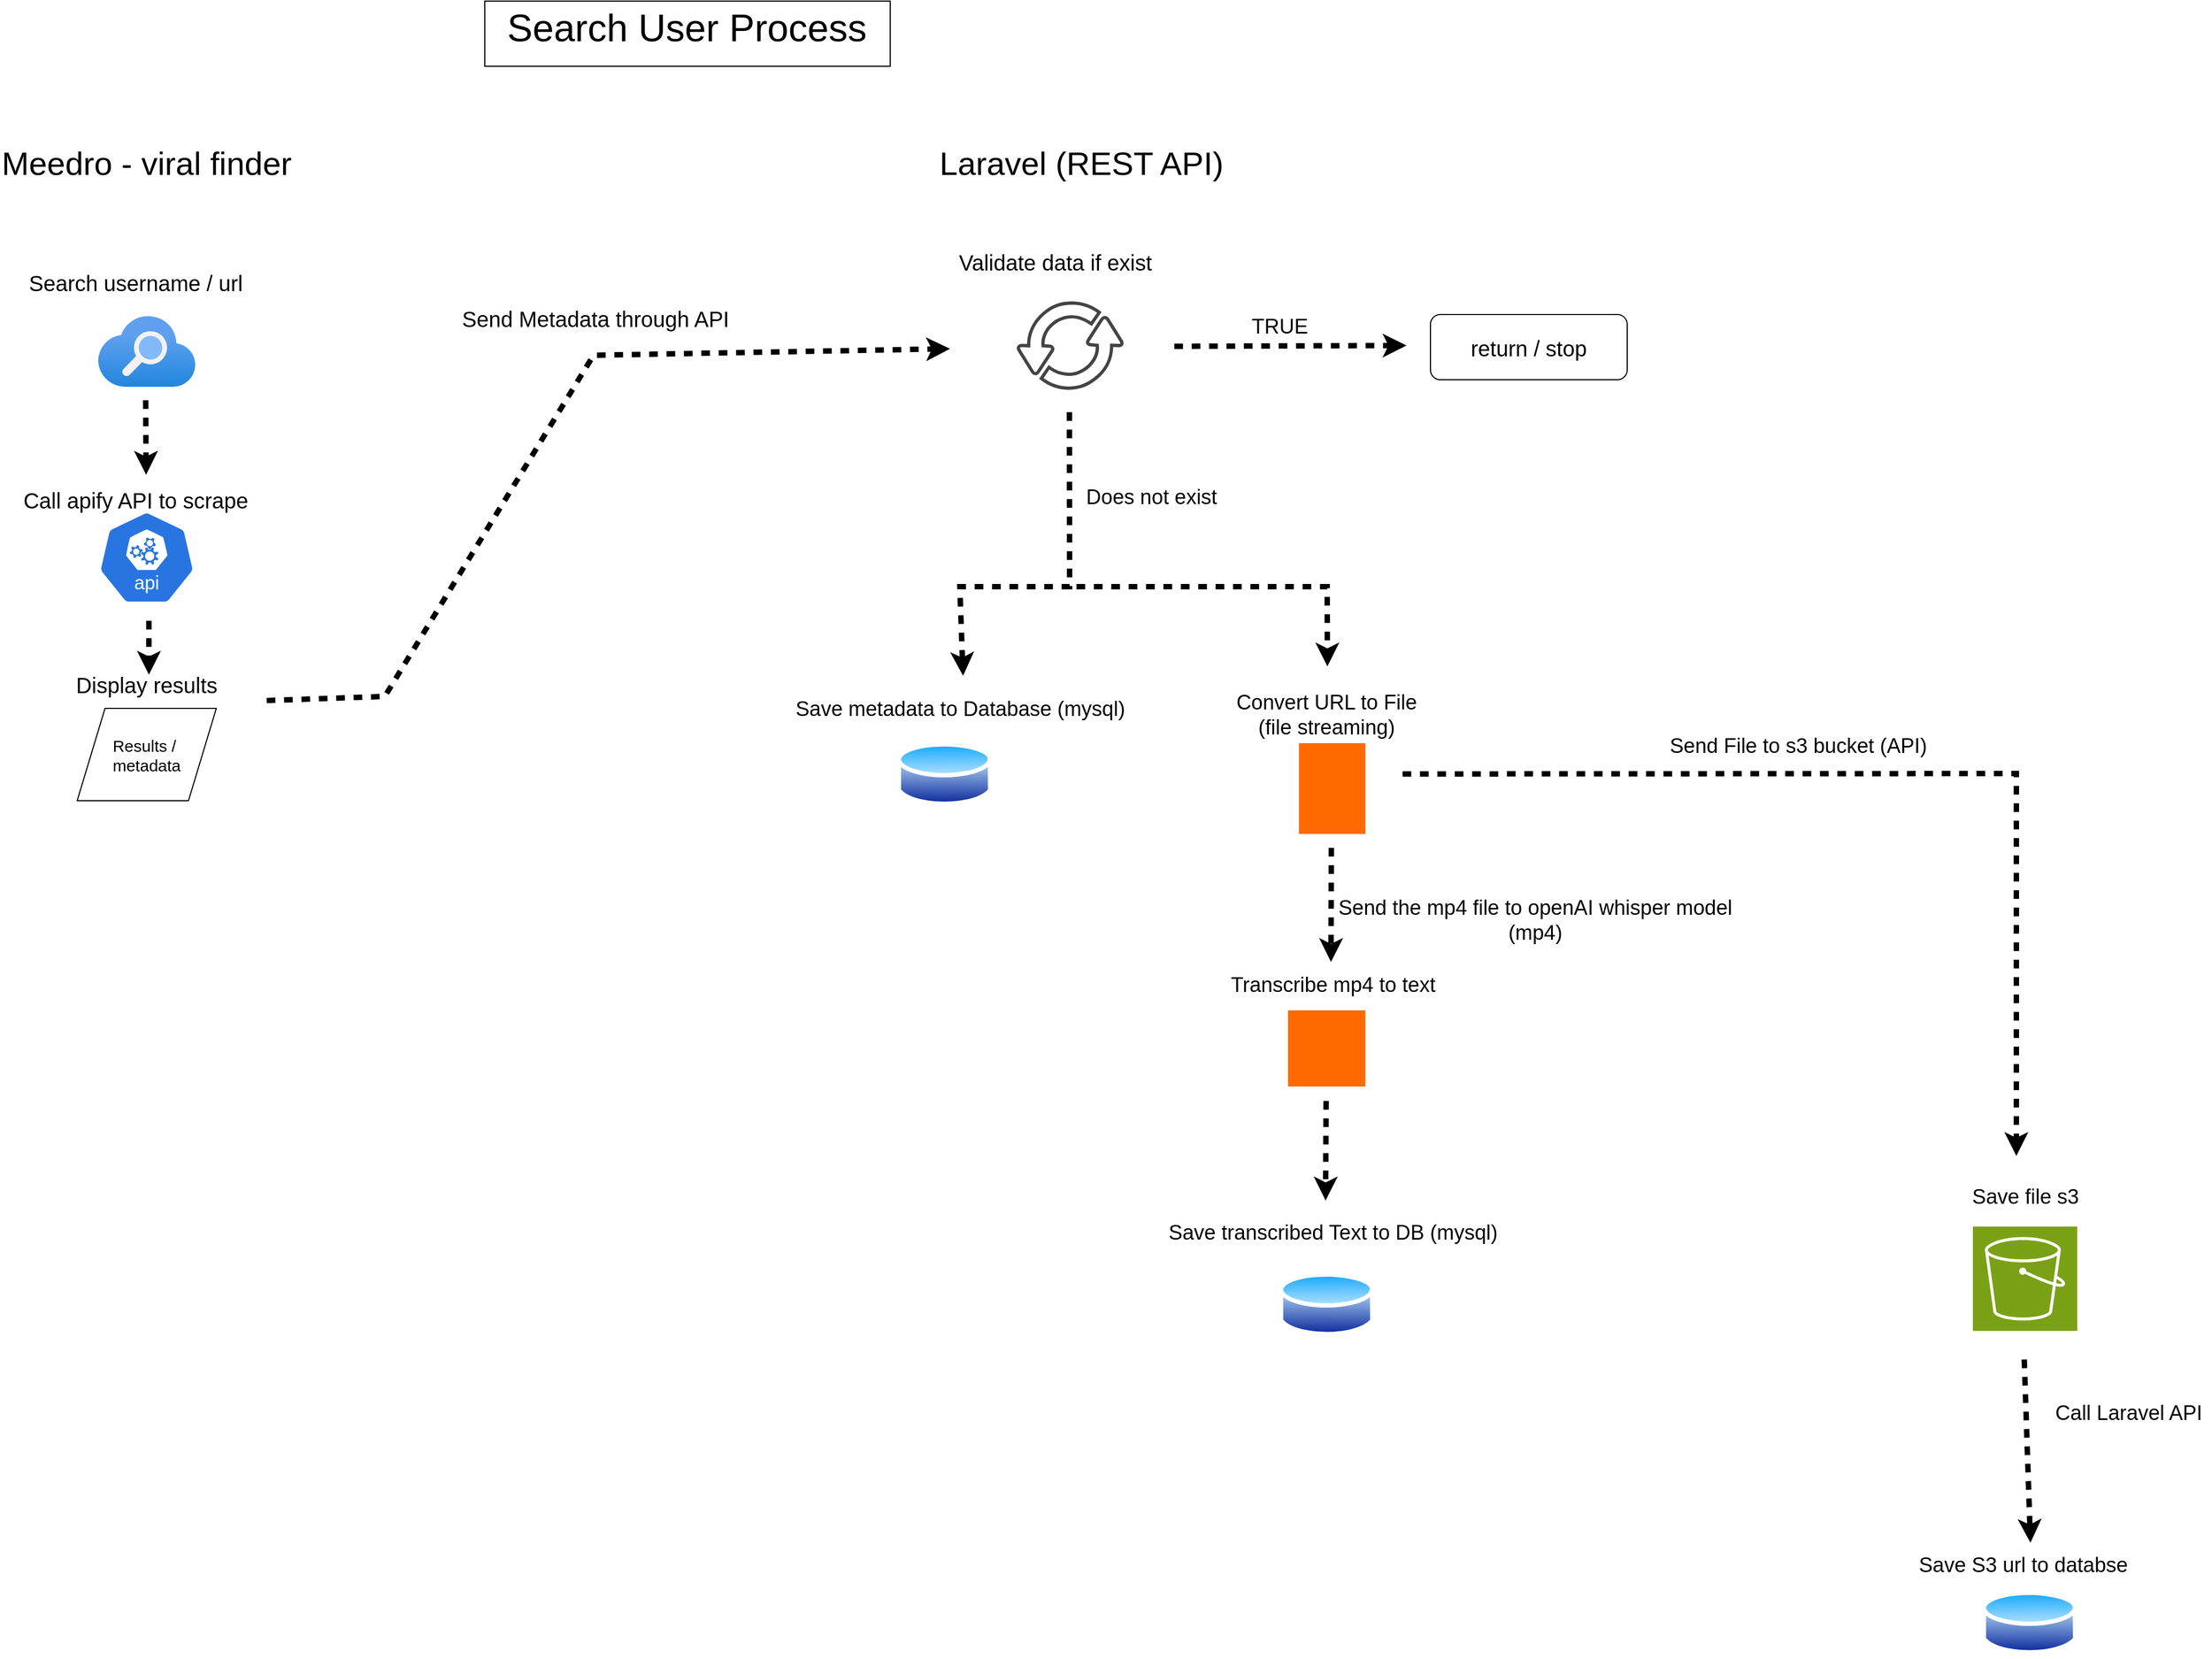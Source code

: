 <mxfile version="26.2.14">
  <diagram name="Page-1" id="h61SVVntLW2SpJuhT1aK">
    <mxGraphModel dx="2852" dy="1522" grid="0" gridSize="10" guides="1" tooltips="1" connect="1" arrows="1" fold="1" page="1" pageScale="1" pageWidth="5000" pageHeight="2000" math="0" shadow="0">
      <root>
        <mxCell id="0" />
        <mxCell id="1" parent="0" />
        <mxCell id="o0v9pR_ql7v2SHRatpIa-1" value="&lt;font style=&quot;font-size: 30px;&quot;&gt;Meedro - viral finder&lt;/font&gt;" style="text;html=1;align=center;verticalAlign=middle;whiteSpace=wrap;rounded=0;" parent="1" vertex="1">
          <mxGeometry x="1910" y="180" width="270" height="30" as="geometry" />
        </mxCell>
        <mxCell id="o0v9pR_ql7v2SHRatpIa-2" value="&lt;font style=&quot;font-size: 30px;&quot;&gt;Laravel (REST API)&lt;/font&gt;" style="text;html=1;align=center;verticalAlign=middle;whiteSpace=wrap;rounded=0;" parent="1" vertex="1">
          <mxGeometry x="2770" y="180" width="270" height="30" as="geometry" />
        </mxCell>
        <mxCell id="o0v9pR_ql7v2SHRatpIa-3" value="" style="image;aspect=fixed;html=1;points=[];align=center;fontSize=12;image=img/lib/azure2/app_services/Search_Services.svg;" parent="1" vertex="1">
          <mxGeometry x="2000" y="336" width="90" height="65.01" as="geometry" />
        </mxCell>
        <mxCell id="o0v9pR_ql7v2SHRatpIa-4" value="" style="image;aspect=fixed;perimeter=ellipsePerimeter;html=1;align=center;shadow=0;dashed=0;spacingTop=3;image=img/lib/active_directory/database.svg;" parent="1" vertex="1">
          <mxGeometry x="2735" y="725" width="87.84" height="65" as="geometry" />
        </mxCell>
        <mxCell id="o0v9pR_ql7v2SHRatpIa-5" value="" style="endArrow=classic;html=1;rounded=0;flowAnimation=1;strokeWidth=5;exitX=1;exitY=1;exitDx=0;exitDy=0;" parent="1" source="o0v9pR_ql7v2SHRatpIa-15" edge="1">
          <mxGeometry width="50" height="50" relative="1" as="geometry">
            <mxPoint x="2118" y="699" as="sourcePoint" />
            <mxPoint x="2784" y="366" as="targetPoint" />
            <Array as="points">
              <mxPoint x="2264" y="686" />
              <mxPoint x="2456" y="372" />
            </Array>
          </mxGeometry>
        </mxCell>
        <mxCell id="o0v9pR_ql7v2SHRatpIa-6" value="Search username / url" style="text;html=1;align=center;verticalAlign=middle;whiteSpace=wrap;rounded=0;fontSize=20;" parent="1" vertex="1">
          <mxGeometry x="1930" y="290" width="210" height="30" as="geometry" />
        </mxCell>
        <mxCell id="o0v9pR_ql7v2SHRatpIa-7" value="" style="aspect=fixed;sketch=0;html=1;dashed=0;whitespace=wrap;verticalLabelPosition=bottom;verticalAlign=top;fillColor=#2875E2;strokeColor=#ffffff;points=[[0.005,0.63,0],[0.1,0.2,0],[0.9,0.2,0],[0.5,0,0],[0.995,0.63,0],[0.72,0.99,0],[0.5,1,0],[0.28,0.99,0]];shape=mxgraph.kubernetes.icon2;kubernetesLabel=1;prIcon=api" parent="1" vertex="1">
          <mxGeometry x="2000" y="515" width="90" height="86.4" as="geometry" />
        </mxCell>
        <mxCell id="o0v9pR_ql7v2SHRatpIa-8" value="" style="endArrow=classic;html=1;rounded=0;flowAnimation=1;strokeWidth=5;" parent="1" edge="1">
          <mxGeometry width="50" height="50" relative="1" as="geometry">
            <mxPoint x="2044" y="408" as="sourcePoint" />
            <mxPoint x="2044.42" y="482" as="targetPoint" />
          </mxGeometry>
        </mxCell>
        <mxCell id="o0v9pR_ql7v2SHRatpIa-9" value="Call apify API to scrape" style="text;html=1;align=center;verticalAlign=middle;whiteSpace=wrap;rounded=0;fontSize=20;" parent="1" vertex="1">
          <mxGeometry x="1930" y="490" width="210" height="30" as="geometry" />
        </mxCell>
        <mxCell id="o0v9pR_ql7v2SHRatpIa-10" value="&lt;font style=&quot;font-size: 15px;&quot;&gt;Results /&amp;nbsp;&lt;/font&gt;&lt;div&gt;&lt;font style=&quot;font-size: 15px;&quot;&gt;metadata&lt;/font&gt;&lt;/div&gt;" style="shape=parallelogram;perimeter=parallelogramPerimeter;whiteSpace=wrap;html=1;dashed=0;" parent="1" vertex="1">
          <mxGeometry x="1981" y="697" width="128" height="85" as="geometry" />
        </mxCell>
        <mxCell id="o0v9pR_ql7v2SHRatpIa-11" value="" style="endArrow=classic;html=1;rounded=0;flowAnimation=1;strokeWidth=5;" parent="1" edge="1">
          <mxGeometry width="50" height="50" relative="1" as="geometry">
            <mxPoint x="2047" y="611" as="sourcePoint" />
            <mxPoint x="2047" y="666" as="targetPoint" />
          </mxGeometry>
        </mxCell>
        <mxCell id="o0v9pR_ql7v2SHRatpIa-12" value="" style="sketch=0;pointerEvents=1;shadow=0;dashed=0;html=1;strokeColor=none;fillColor=#434445;aspect=fixed;labelPosition=center;verticalLabelPosition=bottom;verticalAlign=top;align=center;outlineConnect=0;shape=mxgraph.vvd.business_continuity_data_protection;" parent="1" vertex="1">
          <mxGeometry x="2845.11" y="322" width="98.84" height="85" as="geometry" />
        </mxCell>
        <mxCell id="o0v9pR_ql7v2SHRatpIa-14" value="&lt;font style=&quot;font-size: 20px;&quot;&gt;Send Metadata through API&lt;/font&gt;" style="text;html=1;align=center;verticalAlign=middle;whiteSpace=wrap;rounded=0;rotation=0;fontSize=15;" parent="1" vertex="1">
          <mxGeometry x="2287" y="306" width="341.87" height="64" as="geometry" />
        </mxCell>
        <mxCell id="o0v9pR_ql7v2SHRatpIa-15" value="Display results" style="text;html=1;align=center;verticalAlign=middle;whiteSpace=wrap;rounded=0;fontSize=20;" parent="1" vertex="1">
          <mxGeometry x="1940" y="660" width="210" height="30" as="geometry" />
        </mxCell>
        <mxCell id="o0v9pR_ql7v2SHRatpIa-16" value="&lt;font style=&quot;font-size: 20px;&quot;&gt;Validate data if exist&lt;/font&gt;" style="text;html=1;align=center;verticalAlign=middle;whiteSpace=wrap;rounded=0;rotation=0;fontSize=15;" parent="1" vertex="1">
          <mxGeometry x="2710" y="254" width="341.87" height="64" as="geometry" />
        </mxCell>
        <mxCell id="o0v9pR_ql7v2SHRatpIa-18" value="" style="endArrow=classic;html=1;rounded=0;flowAnimation=1;strokeWidth=5;" parent="1" edge="1">
          <mxGeometry width="50" height="50" relative="1" as="geometry">
            <mxPoint x="2985" y="363.79" as="sourcePoint" />
            <mxPoint x="3204" y="363" as="targetPoint" />
          </mxGeometry>
        </mxCell>
        <mxCell id="o0v9pR_ql7v2SHRatpIa-19" value="&lt;font style=&quot;font-size: 20px;&quot;&gt;return / stop&lt;/font&gt;" style="rounded=1;whiteSpace=wrap;html=1;" parent="1" vertex="1">
          <mxGeometry x="3226" y="334.5" width="181" height="60" as="geometry" />
        </mxCell>
        <mxCell id="o0v9pR_ql7v2SHRatpIa-20" value="&lt;font style=&quot;font-size: 19px;&quot;&gt;TRUE&lt;/font&gt;" style="text;html=1;align=center;verticalAlign=middle;resizable=0;points=[];autosize=1;strokeColor=none;fillColor=none;" parent="1" vertex="1">
          <mxGeometry x="3051.87" y="328" width="70" height="35" as="geometry" />
        </mxCell>
        <mxCell id="o0v9pR_ql7v2SHRatpIa-21" value="" style="endArrow=classic;html=1;rounded=0;flowAnimation=1;strokeWidth=5;" parent="1" edge="1">
          <mxGeometry width="50" height="50" relative="1" as="geometry">
            <mxPoint x="2893.82" y="419" as="sourcePoint" />
            <mxPoint x="2796" y="667" as="targetPoint" />
            <Array as="points">
              <mxPoint x="2894" y="585" />
              <mxPoint x="2793" y="585" />
            </Array>
          </mxGeometry>
        </mxCell>
        <mxCell id="o0v9pR_ql7v2SHRatpIa-22" value="&lt;font style=&quot;font-size: 19px;&quot;&gt;Does not exist&lt;/font&gt;" style="text;html=1;align=center;verticalAlign=middle;resizable=0;points=[];autosize=1;strokeColor=none;fillColor=none;" parent="1" vertex="1">
          <mxGeometry x="2900" y="485" width="138" height="35" as="geometry" />
        </mxCell>
        <mxCell id="o0v9pR_ql7v2SHRatpIa-23" value="&lt;font style=&quot;font-size: 19px;&quot;&gt;Save metadata to Database (mysql)&lt;/font&gt;" style="text;html=1;align=center;verticalAlign=middle;resizable=0;points=[];autosize=1;strokeColor=none;fillColor=none;" parent="1" vertex="1">
          <mxGeometry x="2632" y="680" width="321" height="35" as="geometry" />
        </mxCell>
        <mxCell id="o0v9pR_ql7v2SHRatpIa-26" value="" style="endArrow=classic;html=1;rounded=0;flowAnimation=1;strokeWidth=5;" parent="1" edge="1">
          <mxGeometry width="50" height="50" relative="1" as="geometry">
            <mxPoint x="2895" y="585" as="sourcePoint" />
            <mxPoint x="3131.18" y="658.4" as="targetPoint" />
            <Array as="points">
              <mxPoint x="3131" y="585" />
            </Array>
          </mxGeometry>
        </mxCell>
        <mxCell id="o0v9pR_ql7v2SHRatpIa-27" value="" style="points=[];aspect=fixed;html=1;align=center;shadow=0;dashed=0;fillColor=#FF6A00;strokeColor=none;shape=mxgraph.alibaba_cloud.multimediaai;" parent="1" vertex="1">
          <mxGeometry x="3094.92" y="974.95" width="71.17" height="70.1" as="geometry" />
        </mxCell>
        <mxCell id="o0v9pR_ql7v2SHRatpIa-28" value="&lt;font style=&quot;font-size: 19px;&quot;&gt;Transcribe mp4 to text&lt;/font&gt;" style="text;html=1;align=center;verticalAlign=middle;resizable=0;points=[];autosize=1;strokeColor=none;fillColor=none;" parent="1" vertex="1">
          <mxGeometry x="3032.54" y="934" width="206" height="35" as="geometry" />
        </mxCell>
        <mxCell id="o0v9pR_ql7v2SHRatpIa-29" value="" style="points=[];aspect=fixed;html=1;align=center;shadow=0;dashed=0;fillColor=#FF6A00;strokeColor=none;shape=mxgraph.alibaba_cloud.cvc_cloud_video_conferencing;" parent="1" vertex="1">
          <mxGeometry x="3105" y="729" width="61.09" height="83.6" as="geometry" />
        </mxCell>
        <mxCell id="o0v9pR_ql7v2SHRatpIa-30" value="&lt;font style=&quot;font-size: 19px;&quot;&gt;Convert URL to File&lt;/font&gt;&lt;div&gt;&lt;span style=&quot;font-size: 19px;&quot;&gt;(file streaming)&lt;/span&gt;&lt;/div&gt;" style="text;html=1;align=center;verticalAlign=middle;resizable=0;points=[];autosize=1;strokeColor=none;fillColor=none;" parent="1" vertex="1">
          <mxGeometry x="3038" y="674" width="184" height="58" as="geometry" />
        </mxCell>
        <mxCell id="o0v9pR_ql7v2SHRatpIa-31" value="" style="endArrow=classic;html=1;rounded=0;flowAnimation=1;strokeWidth=5;entryX=0.495;entryY=-0.102;entryDx=0;entryDy=0;entryPerimeter=0;" parent="1" target="o0v9pR_ql7v2SHRatpIa-28" edge="1">
          <mxGeometry width="50" height="50" relative="1" as="geometry">
            <mxPoint x="3134.83" y="820" as="sourcePoint" />
            <mxPoint x="3135" y="906" as="targetPoint" />
          </mxGeometry>
        </mxCell>
        <mxCell id="o0v9pR_ql7v2SHRatpIa-32" value="&lt;font style=&quot;font-size: 19px;&quot;&gt;Send the mp4 file to openAI whisper model&lt;/font&gt;&lt;div&gt;&lt;font style=&quot;font-size: 19px;&quot;&gt;(mp4)&lt;/font&gt;&lt;/div&gt;" style="text;html=1;align=center;verticalAlign=middle;resizable=0;points=[];autosize=1;strokeColor=none;fillColor=none;" parent="1" vertex="1">
          <mxGeometry x="3132" y="863" width="380" height="58" as="geometry" />
        </mxCell>
        <mxCell id="o0v9pR_ql7v2SHRatpIa-33" value="" style="endArrow=classic;html=1;rounded=0;flowAnimation=1;strokeWidth=5;" parent="1" edge="1">
          <mxGeometry width="50" height="50" relative="1" as="geometry">
            <mxPoint x="3130" y="1053" as="sourcePoint" />
            <mxPoint x="3129.51" y="1150" as="targetPoint" />
          </mxGeometry>
        </mxCell>
        <mxCell id="o0v9pR_ql7v2SHRatpIa-34" value="" style="image;aspect=fixed;perimeter=ellipsePerimeter;html=1;align=center;shadow=0;dashed=0;spacingTop=3;image=img/lib/active_directory/database.svg;" parent="1" vertex="1">
          <mxGeometry x="3086.59" y="1213" width="87.84" height="65" as="geometry" />
        </mxCell>
        <mxCell id="o0v9pR_ql7v2SHRatpIa-35" value="&lt;font style=&quot;font-size: 19px;&quot;&gt;Save transcribed Text to DB (mysql)&lt;/font&gt;" style="text;html=1;align=center;verticalAlign=middle;resizable=0;points=[];autosize=1;strokeColor=none;fillColor=none;" parent="1" vertex="1">
          <mxGeometry x="2975.54" y="1162" width="321" height="35" as="geometry" />
        </mxCell>
        <mxCell id="o0v9pR_ql7v2SHRatpIa-39" value="" style="rounded=0;whiteSpace=wrap;html=1;" parent="1" vertex="1">
          <mxGeometry x="2356" y="46" width="373" height="60" as="geometry" />
        </mxCell>
        <mxCell id="o0v9pR_ql7v2SHRatpIa-37" value="&lt;font style=&quot;font-size: 35px;&quot;&gt;Search User Process&lt;/font&gt;" style="text;html=1;align=center;verticalAlign=middle;whiteSpace=wrap;rounded=0;" parent="1" vertex="1">
          <mxGeometry x="2327" y="55" width="430" height="30" as="geometry" />
        </mxCell>
        <mxCell id="BjTvPVbcx-z1Xq4K15DU-1" value="" style="endArrow=classic;html=1;rounded=0;flowAnimation=1;strokeWidth=5;" edge="1" parent="1">
          <mxGeometry width="50" height="50" relative="1" as="geometry">
            <mxPoint x="3195" y="757.38" as="sourcePoint" />
            <mxPoint x="3765" y="1109" as="targetPoint" />
            <Array as="points">
              <mxPoint x="3765" y="757" />
            </Array>
          </mxGeometry>
        </mxCell>
        <mxCell id="BjTvPVbcx-z1Xq4K15DU-2" value="" style="image;aspect=fixed;perimeter=ellipsePerimeter;html=1;align=center;shadow=0;dashed=0;spacingTop=3;image=img/lib/active_directory/database.svg;" vertex="1" parent="1">
          <mxGeometry x="3733.16" y="1506" width="87.84" height="65" as="geometry" />
        </mxCell>
        <mxCell id="BjTvPVbcx-z1Xq4K15DU-3" value="&lt;span style=&quot;font-size: 19px;&quot;&gt;Send File to s3 bucket (API)&lt;/span&gt;" style="text;html=1;align=center;verticalAlign=middle;resizable=0;points=[];autosize=1;strokeColor=none;fillColor=none;" vertex="1" parent="1">
          <mxGeometry x="3436" y="714" width="255" height="35" as="geometry" />
        </mxCell>
        <mxCell id="BjTvPVbcx-z1Xq4K15DU-5" value="" style="sketch=0;points=[[0,0,0],[0.25,0,0],[0.5,0,0],[0.75,0,0],[1,0,0],[0,1,0],[0.25,1,0],[0.5,1,0],[0.75,1,0],[1,1,0],[0,0.25,0],[0,0.5,0],[0,0.75,0],[1,0.25,0],[1,0.5,0],[1,0.75,0]];outlineConnect=0;fontColor=#232F3E;fillColor=#7AA116;strokeColor=#ffffff;dashed=0;verticalLabelPosition=bottom;verticalAlign=top;align=center;html=1;fontSize=12;fontStyle=0;aspect=fixed;shape=mxgraph.aws4.resourceIcon;resIcon=mxgraph.aws4.s3;" vertex="1" parent="1">
          <mxGeometry x="3725" y="1174" width="96" height="96" as="geometry" />
        </mxCell>
        <mxCell id="BjTvPVbcx-z1Xq4K15DU-6" value="&lt;span style=&quot;font-size: 19px;&quot;&gt;Save file s3&lt;/span&gt;" style="text;html=1;align=center;verticalAlign=middle;resizable=0;points=[];autosize=1;strokeColor=none;fillColor=none;" vertex="1" parent="1">
          <mxGeometry x="3715" y="1129" width="116" height="35" as="geometry" />
        </mxCell>
        <mxCell id="BjTvPVbcx-z1Xq4K15DU-7" value="" style="endArrow=classic;html=1;rounded=0;flowAnimation=1;strokeWidth=5;" edge="1" parent="1">
          <mxGeometry width="50" height="50" relative="1" as="geometry">
            <mxPoint x="3772.09" y="1291" as="sourcePoint" />
            <mxPoint x="3778" y="1465" as="targetPoint" />
          </mxGeometry>
        </mxCell>
        <mxCell id="BjTvPVbcx-z1Xq4K15DU-8" value="&lt;font style=&quot;font-size: 19px;&quot;&gt;Save S3 url to databse&lt;/font&gt;" style="text;html=1;align=center;verticalAlign=middle;resizable=0;points=[];autosize=1;strokeColor=none;fillColor=none;" vertex="1" parent="1">
          <mxGeometry x="3666" y="1468" width="210" height="35" as="geometry" />
        </mxCell>
        <mxCell id="BjTvPVbcx-z1Xq4K15DU-10" value="&lt;span style=&quot;font-size: 19px;&quot;&gt;Call Laravel API&lt;/span&gt;" style="text;html=1;align=center;verticalAlign=middle;resizable=0;points=[];autosize=1;strokeColor=none;fillColor=none;" vertex="1" parent="1">
          <mxGeometry x="3791" y="1328" width="153" height="35" as="geometry" />
        </mxCell>
      </root>
    </mxGraphModel>
  </diagram>
</mxfile>
